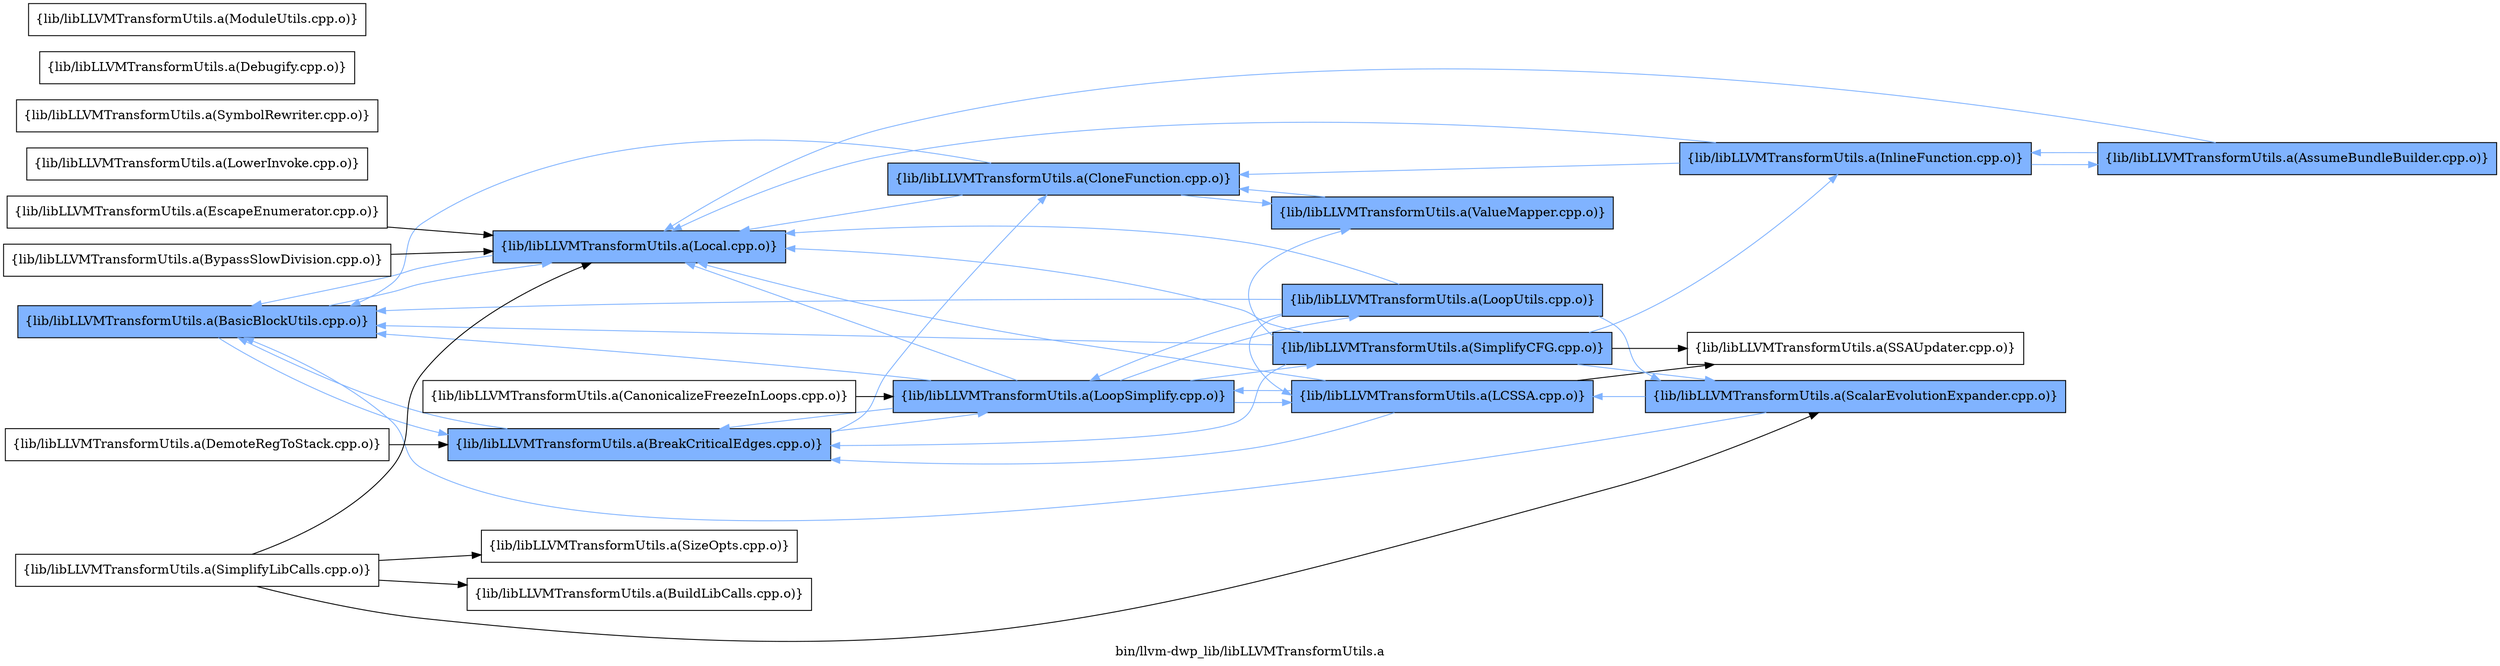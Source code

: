 digraph "bin/llvm-dwp_lib/libLLVMTransformUtils.a" {
	label="bin/llvm-dwp_lib/libLLVMTransformUtils.a";
	rankdir=LR;
	{ rank=same; Node0x56318d6550c8;  }
	{ rank=same; Node0x56318d654e48; Node0x56318d6541c8;  }
	{ rank=same; Node0x56318d654448; Node0x56318d644278;  }
	{ rank=same; Node0x56318d649408; Node0x56318d654718; Node0x56318d643a58; Node0x56318d646c58;  }
	{ rank=same; Node0x56318d646938; Node0x56318d642338; Node0x56318d655988;  }

	Node0x56318d6550c8 [shape=record,shape=box,group=1,style=filled,fillcolor="0.600000 0.5 1",label="{lib/libLLVMTransformUtils.a(BasicBlockUtils.cpp.o)}"];
	Node0x56318d6550c8 -> Node0x56318d654e48[color="0.600000 0.5 1"];
	Node0x56318d6550c8 -> Node0x56318d6541c8[color="0.600000 0.5 1"];
	Node0x56318d64a128 [shape=record,shape=box,group=0,label="{lib/libLLVMTransformUtils.a(SizeOpts.cpp.o)}"];
	Node0x56318d6541c8 [shape=record,shape=box,group=1,style=filled,fillcolor="0.600000 0.5 1",label="{lib/libLLVMTransformUtils.a(Local.cpp.o)}"];
	Node0x56318d6541c8 -> Node0x56318d6550c8[color="0.600000 0.5 1"];
	Node0x56318d654e48 [shape=record,shape=box,group=1,style=filled,fillcolor="0.600000 0.5 1",label="{lib/libLLVMTransformUtils.a(BreakCriticalEdges.cpp.o)}"];
	Node0x56318d654e48 -> Node0x56318d6550c8[color="0.600000 0.5 1"];
	Node0x56318d654e48 -> Node0x56318d654448[color="0.600000 0.5 1"];
	Node0x56318d654e48 -> Node0x56318d644278[color="0.600000 0.5 1"];
	Node0x56318d6544e8 [shape=record,shape=box,group=0,label="{lib/libLLVMTransformUtils.a(CanonicalizeFreezeInLoops.cpp.o)}"];
	Node0x56318d6544e8 -> Node0x56318d644278;
	Node0x56318d642838 [shape=record,shape=box,group=0,label="{lib/libLLVMTransformUtils.a(LowerInvoke.cpp.o)}"];
	Node0x56318d649ea8 [shape=record,shape=box,group=0,label="{lib/libLLVMTransformUtils.a(SymbolRewriter.cpp.o)}"];
	Node0x56318d6547b8 [shape=record,shape=box,group=0,label="{lib/libLLVMTransformUtils.a(BypassSlowDivision.cpp.o)}"];
	Node0x56318d6547b8 -> Node0x56318d6541c8;
	Node0x56318d64da08 [shape=record,shape=box,group=0,label="{lib/libLLVMTransformUtils.a(SimplifyLibCalls.cpp.o)}"];
	Node0x56318d64da08 -> Node0x56318d655b68;
	Node0x56318d64da08 -> Node0x56318d6541c8;
	Node0x56318d64da08 -> Node0x56318d642338;
	Node0x56318d64da08 -> Node0x56318d64a128;
	Node0x56318d652378 [shape=record,shape=box,group=0,label="{lib/libLLVMTransformUtils.a(Debugify.cpp.o)}"];
	Node0x56318d646c58 [shape=record,shape=box,group=1,style=filled,fillcolor="0.600000 0.5 1",label="{lib/libLLVMTransformUtils.a(SimplifyCFG.cpp.o)}"];
	Node0x56318d646c58 -> Node0x56318d6550c8[color="0.600000 0.5 1"];
	Node0x56318d646c58 -> Node0x56318d654e48[color="0.600000 0.5 1"];
	Node0x56318d646c58 -> Node0x56318d655988[color="0.600000 0.5 1"];
	Node0x56318d646c58 -> Node0x56318d6541c8[color="0.600000 0.5 1"];
	Node0x56318d646c58 -> Node0x56318d642338[color="0.600000 0.5 1"];
	Node0x56318d646c58 -> Node0x56318d646938;
	Node0x56318d646c58 -> Node0x56318d649408[color="0.600000 0.5 1"];
	Node0x56318d654718 [shape=record,shape=box,group=1,style=filled,fillcolor="0.600000 0.5 1",label="{lib/libLLVMTransformUtils.a(LCSSA.cpp.o)}"];
	Node0x56318d654718 -> Node0x56318d654e48[color="0.600000 0.5 1"];
	Node0x56318d654718 -> Node0x56318d6541c8[color="0.600000 0.5 1"];
	Node0x56318d654718 -> Node0x56318d644278[color="0.600000 0.5 1"];
	Node0x56318d654718 -> Node0x56318d646938;
	Node0x56318d644278 [shape=record,shape=box,group=1,style=filled,fillcolor="0.600000 0.5 1",label="{lib/libLLVMTransformUtils.a(LoopSimplify.cpp.o)}"];
	Node0x56318d644278 -> Node0x56318d6550c8[color="0.600000 0.5 1"];
	Node0x56318d644278 -> Node0x56318d654e48[color="0.600000 0.5 1"];
	Node0x56318d644278 -> Node0x56318d654718[color="0.600000 0.5 1"];
	Node0x56318d644278 -> Node0x56318d6541c8[color="0.600000 0.5 1"];
	Node0x56318d644278 -> Node0x56318d643a58[color="0.600000 0.5 1"];
	Node0x56318d644278 -> Node0x56318d646c58[color="0.600000 0.5 1"];
	Node0x56318d642338 [shape=record,shape=box,group=1,style=filled,fillcolor="0.600000 0.5 1",label="{lib/libLLVMTransformUtils.a(ScalarEvolutionExpander.cpp.o)}"];
	Node0x56318d642338 -> Node0x56318d6550c8[color="0.600000 0.5 1"];
	Node0x56318d642338 -> Node0x56318d654718[color="0.600000 0.5 1"];
	Node0x56318d655988 [shape=record,shape=box,group=1,style=filled,fillcolor="0.600000 0.5 1",label="{lib/libLLVMTransformUtils.a(InlineFunction.cpp.o)}"];
	Node0x56318d655988 -> Node0x56318d654448[color="0.600000 0.5 1"];
	Node0x56318d655988 -> Node0x56318d6539f8[color="0.600000 0.5 1"];
	Node0x56318d655988 -> Node0x56318d6541c8[color="0.600000 0.5 1"];
	Node0x56318d652f08 [shape=record,shape=box,group=0,label="{lib/libLLVMTransformUtils.a(DemoteRegToStack.cpp.o)}"];
	Node0x56318d652f08 -> Node0x56318d654e48;
	Node0x56318d650f78 [shape=record,shape=box,group=0,label="{lib/libLLVMTransformUtils.a(EscapeEnumerator.cpp.o)}"];
	Node0x56318d650f78 -> Node0x56318d6541c8;
	Node0x56318d6430f8 [shape=record,shape=box,group=0,label="{lib/libLLVMTransformUtils.a(ModuleUtils.cpp.o)}"];
	Node0x56318d643a58 [shape=record,shape=box,group=1,style=filled,fillcolor="0.600000 0.5 1",label="{lib/libLLVMTransformUtils.a(LoopUtils.cpp.o)}"];
	Node0x56318d643a58 -> Node0x56318d6550c8[color="0.600000 0.5 1"];
	Node0x56318d643a58 -> Node0x56318d654718[color="0.600000 0.5 1"];
	Node0x56318d643a58 -> Node0x56318d6541c8[color="0.600000 0.5 1"];
	Node0x56318d643a58 -> Node0x56318d644278[color="0.600000 0.5 1"];
	Node0x56318d643a58 -> Node0x56318d642338[color="0.600000 0.5 1"];
	Node0x56318d654448 [shape=record,shape=box,group=1,style=filled,fillcolor="0.600000 0.5 1",label="{lib/libLLVMTransformUtils.a(CloneFunction.cpp.o)}"];
	Node0x56318d654448 -> Node0x56318d6550c8[color="0.600000 0.5 1"];
	Node0x56318d654448 -> Node0x56318d6541c8[color="0.600000 0.5 1"];
	Node0x56318d654448 -> Node0x56318d649408[color="0.600000 0.5 1"];
	Node0x56318d646938 [shape=record,shape=box,group=0,label="{lib/libLLVMTransformUtils.a(SSAUpdater.cpp.o)}"];
	Node0x56318d649408 [shape=record,shape=box,group=1,style=filled,fillcolor="0.600000 0.5 1",label="{lib/libLLVMTransformUtils.a(ValueMapper.cpp.o)}"];
	Node0x56318d649408 -> Node0x56318d654448[color="0.600000 0.5 1"];
	Node0x56318d655b68 [shape=record,shape=box,group=0,label="{lib/libLLVMTransformUtils.a(BuildLibCalls.cpp.o)}"];
	Node0x56318d6539f8 [shape=record,shape=box,group=1,style=filled,fillcolor="0.600000 0.5 1",label="{lib/libLLVMTransformUtils.a(AssumeBundleBuilder.cpp.o)}"];
	Node0x56318d6539f8 -> Node0x56318d655988[color="0.600000 0.5 1"];
	Node0x56318d6539f8 -> Node0x56318d6541c8[color="0.600000 0.5 1"];
}

